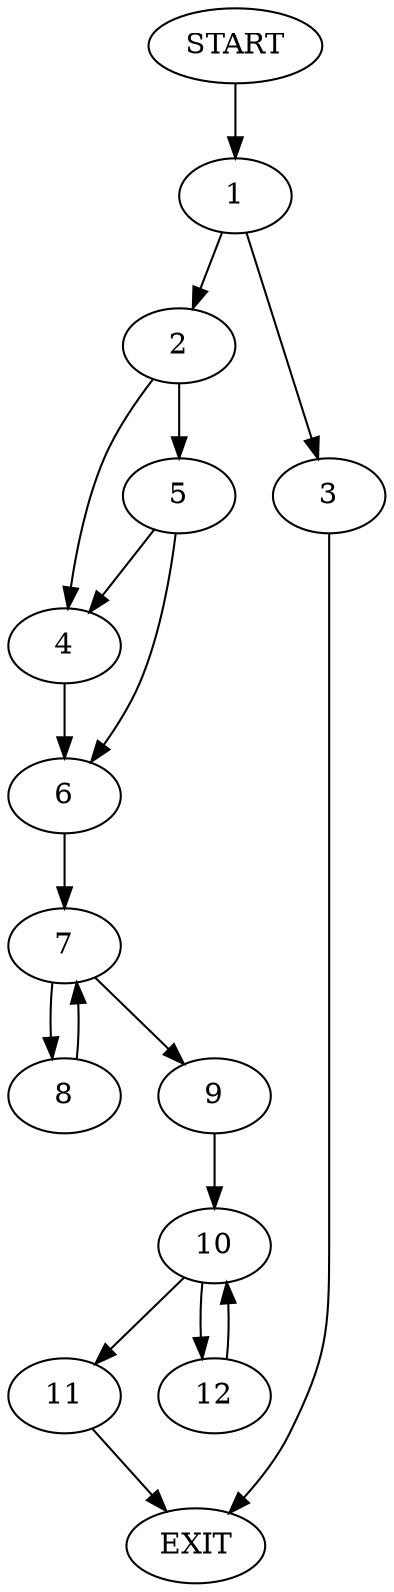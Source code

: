 digraph {
0 [label="START"]
13 [label="EXIT"]
0 -> 1
1 -> 2
1 -> 3
3 -> 13
2 -> 4
2 -> 5
4 -> 6
5 -> 4
5 -> 6
6 -> 7
7 -> 8
7 -> 9
8 -> 7
9 -> 10
10 -> 11
10 -> 12
12 -> 10
11 -> 13
}
